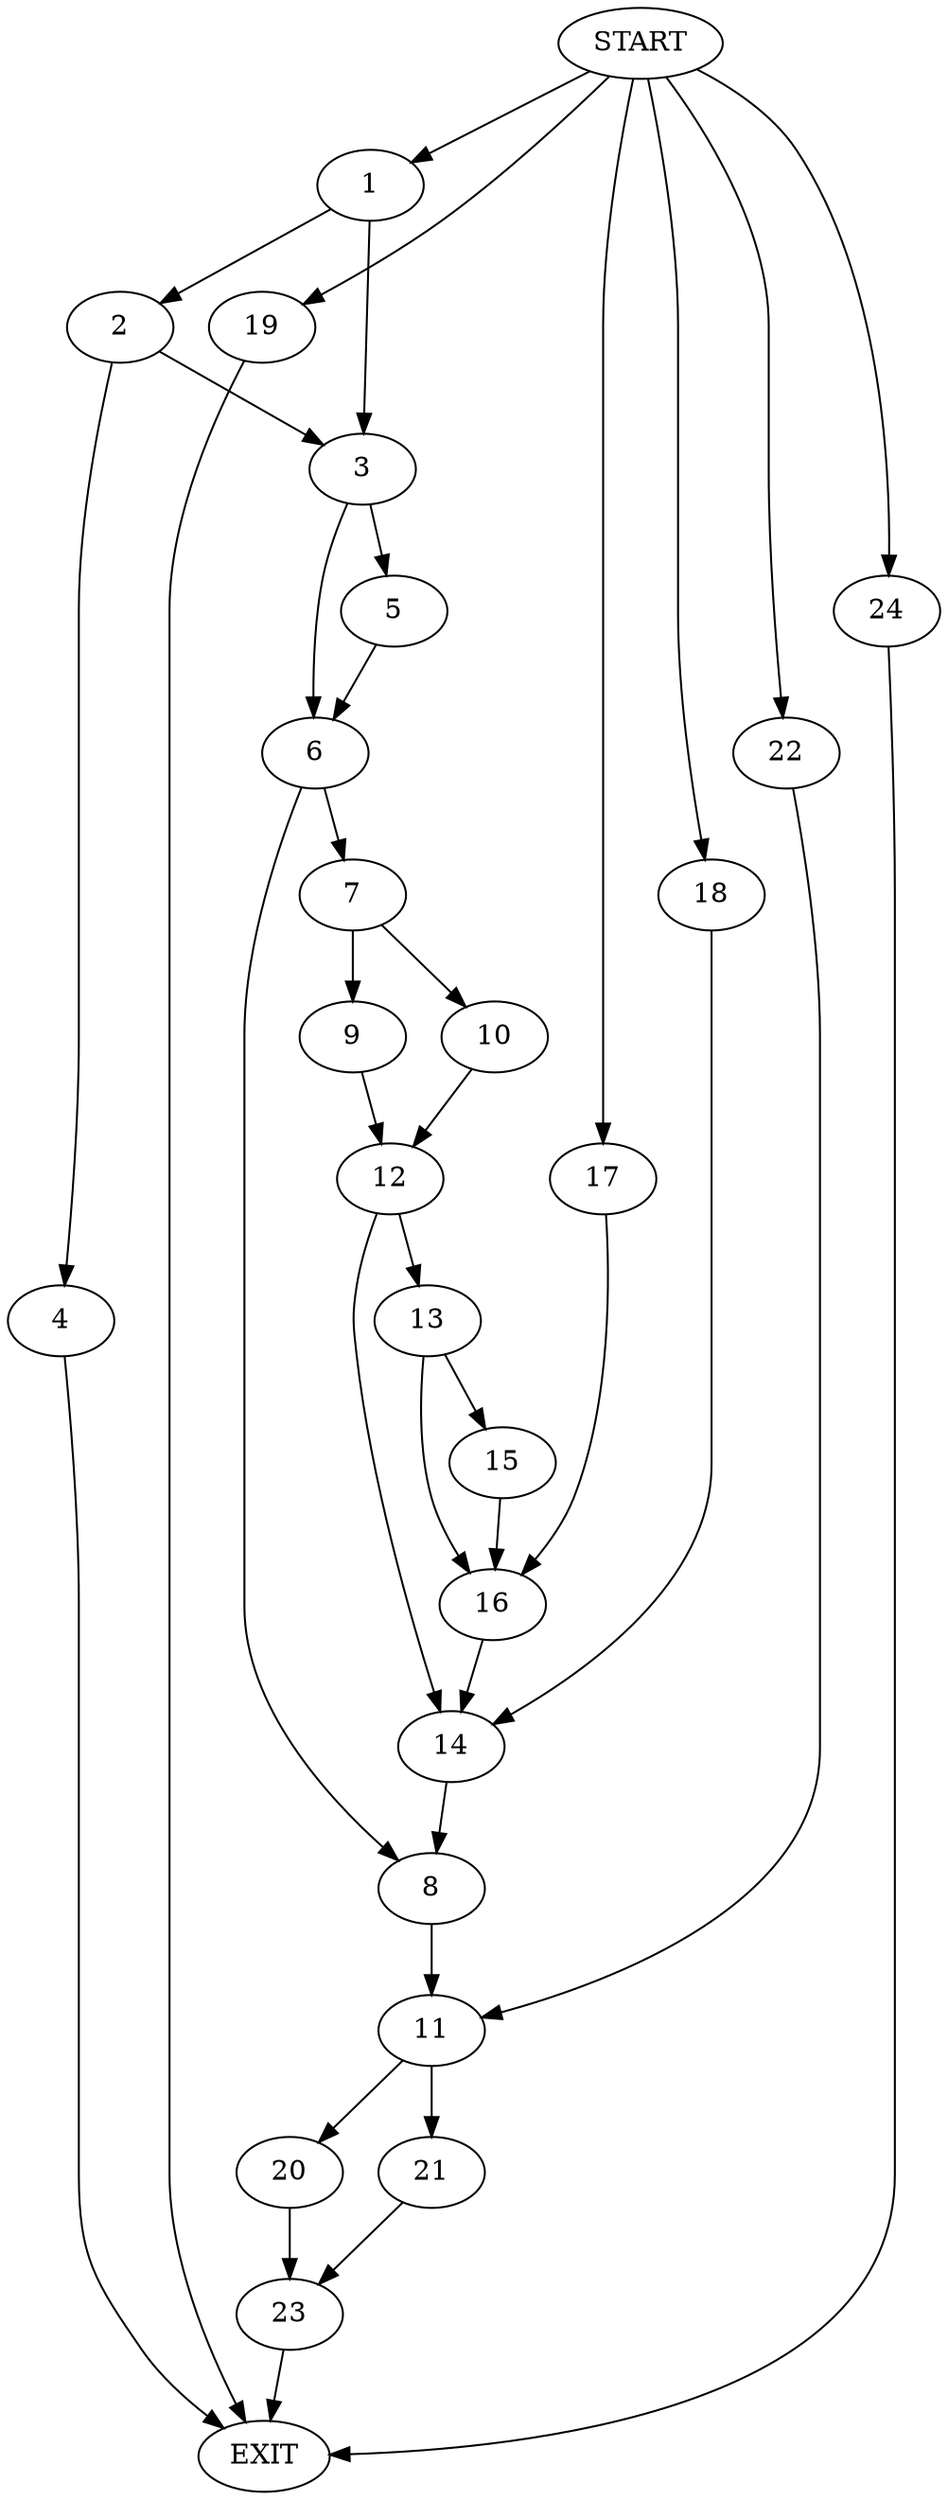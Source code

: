 digraph {
0 [label="START"]
25 [label="EXIT"]
0 -> 1
1 -> 2
1 -> 3
2 -> 4
2 -> 3
3 -> 5
3 -> 6
4 -> 25
6 -> 7
6 -> 8
5 -> 6
7 -> 9
7 -> 10
8 -> 11
10 -> 12
9 -> 12
12 -> 13
12 -> 14
13 -> 15
13 -> 16
14 -> 8
15 -> 16
16 -> 14
0 -> 17
17 -> 16
0 -> 18
18 -> 14
0 -> 19
19 -> 25
11 -> 20
11 -> 21
0 -> 22
22 -> 11
21 -> 23
20 -> 23
23 -> 25
0 -> 24
24 -> 25
}
